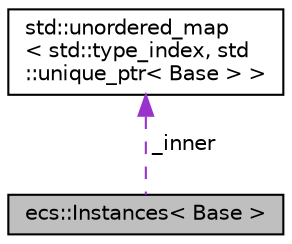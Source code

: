 digraph "ecs::Instances&lt; Base &gt;"
{
 // LATEX_PDF_SIZE
  edge [fontname="Helvetica",fontsize="10",labelfontname="Helvetica",labelfontsize="10"];
  node [fontname="Helvetica",fontsize="10",shape=record];
  Node1 [label="ecs::Instances\< Base \>",height=0.2,width=0.4,color="black", fillcolor="grey75", style="filled", fontcolor="black",tooltip="A set with values identified by their type, all values must inherit from Base."];
  Node2 -> Node1 [dir="back",color="darkorchid3",fontsize="10",style="dashed",label=" _inner" ,fontname="Helvetica"];
  Node2 [label="std::unordered_map\l\< std::type_index, std\l::unique_ptr\< Base \> \>",height=0.2,width=0.4,color="black", fillcolor="white", style="filled",URL="/home/runner/work/Bomberman-Global-Offensive/Bomberman-Global-Offensive/doc/external/cppreference-doxygen-web.tag.xml$cpp/container/unordered_map.html",tooltip=" "];
}
